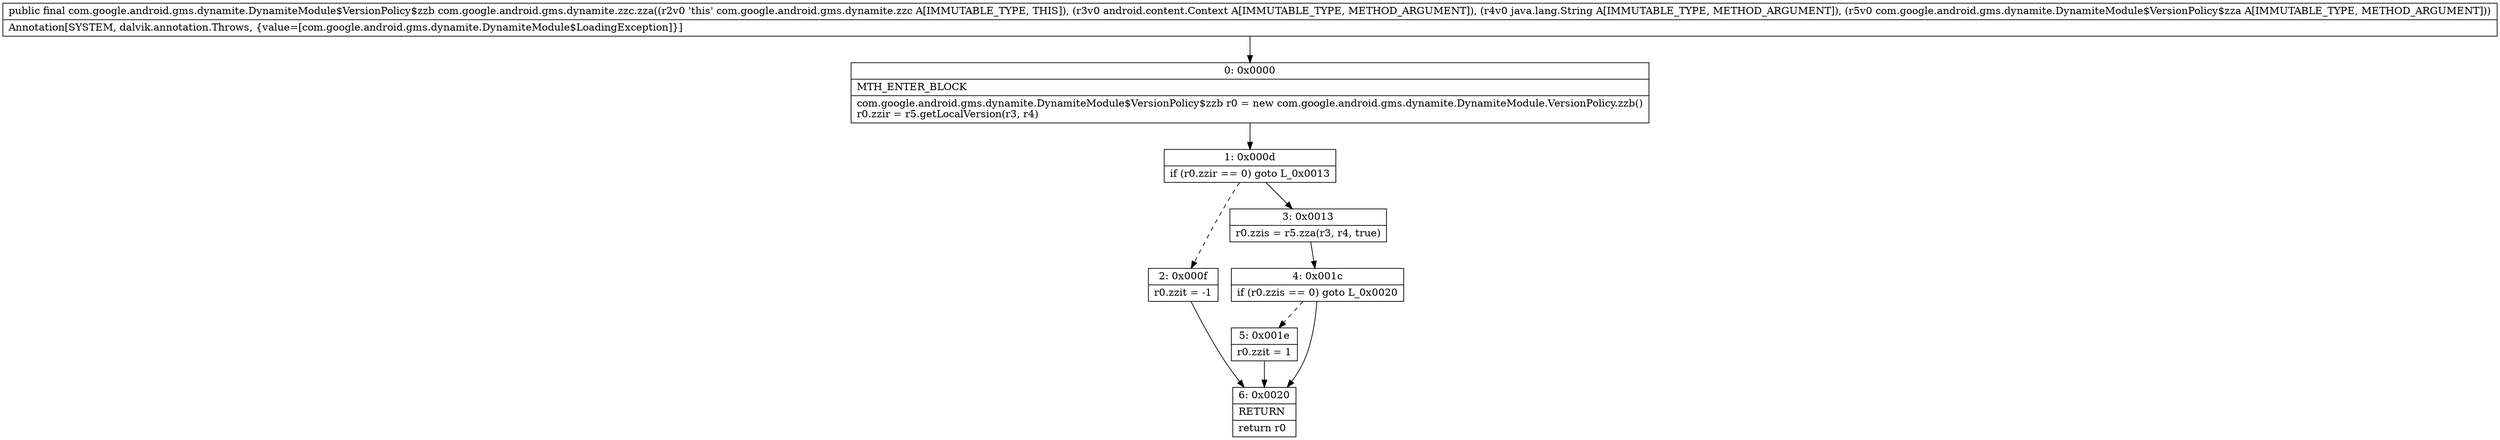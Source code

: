 digraph "CFG forcom.google.android.gms.dynamite.zzc.zza(Landroid\/content\/Context;Ljava\/lang\/String;Lcom\/google\/android\/gms\/dynamite\/DynamiteModule$VersionPolicy$zza;)Lcom\/google\/android\/gms\/dynamite\/DynamiteModule$VersionPolicy$zzb;" {
Node_0 [shape=record,label="{0\:\ 0x0000|MTH_ENTER_BLOCK\l|com.google.android.gms.dynamite.DynamiteModule$VersionPolicy$zzb r0 = new com.google.android.gms.dynamite.DynamiteModule.VersionPolicy.zzb()\lr0.zzir = r5.getLocalVersion(r3, r4)\l}"];
Node_1 [shape=record,label="{1\:\ 0x000d|if (r0.zzir == 0) goto L_0x0013\l}"];
Node_2 [shape=record,label="{2\:\ 0x000f|r0.zzit = \-1\l}"];
Node_3 [shape=record,label="{3\:\ 0x0013|r0.zzis = r5.zza(r3, r4, true)\l}"];
Node_4 [shape=record,label="{4\:\ 0x001c|if (r0.zzis == 0) goto L_0x0020\l}"];
Node_5 [shape=record,label="{5\:\ 0x001e|r0.zzit = 1\l}"];
Node_6 [shape=record,label="{6\:\ 0x0020|RETURN\l|return r0\l}"];
MethodNode[shape=record,label="{public final com.google.android.gms.dynamite.DynamiteModule$VersionPolicy$zzb com.google.android.gms.dynamite.zzc.zza((r2v0 'this' com.google.android.gms.dynamite.zzc A[IMMUTABLE_TYPE, THIS]), (r3v0 android.content.Context A[IMMUTABLE_TYPE, METHOD_ARGUMENT]), (r4v0 java.lang.String A[IMMUTABLE_TYPE, METHOD_ARGUMENT]), (r5v0 com.google.android.gms.dynamite.DynamiteModule$VersionPolicy$zza A[IMMUTABLE_TYPE, METHOD_ARGUMENT]))  | Annotation[SYSTEM, dalvik.annotation.Throws, \{value=[com.google.android.gms.dynamite.DynamiteModule$LoadingException]\}]\l}"];
MethodNode -> Node_0;
Node_0 -> Node_1;
Node_1 -> Node_2[style=dashed];
Node_1 -> Node_3;
Node_2 -> Node_6;
Node_3 -> Node_4;
Node_4 -> Node_5[style=dashed];
Node_4 -> Node_6;
Node_5 -> Node_6;
}

